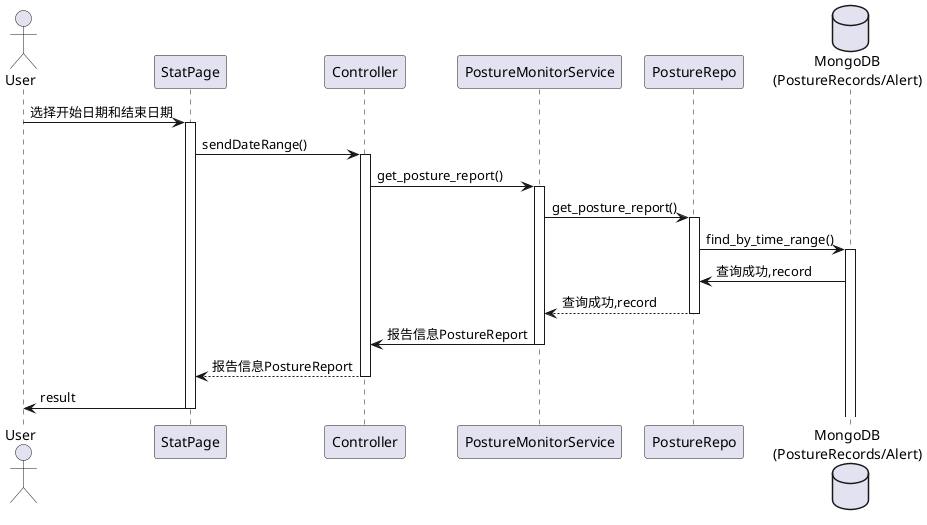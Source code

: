 @startuml
actor User
participant StatPage as Page
participant Controller
participant PostureMonitorService as Service
participant PostureRepo as Repo
database "MongoDB\n(PostureRecords/Alert)" as DB
User -> Page: 选择开始日期和结束日期
activate Page
Page -> Controller: sendDateRange()
activate Controller
Controller -> Service: get_posture_report()
activate Service
Service -> Repo: get_posture_report()
activate Repo


Repo -> DB: find_by_time_range()
activate DB
DB->Repo: 查询成功,record
Repo --> Service: 查询成功,record
deactivate Repo
Service -> Controller: 报告信息PostureReport
deactivate Service
Controller --> Page: 报告信息PostureReport
deactivate Controller
Page->User:result
deactivate Page
@enduml
